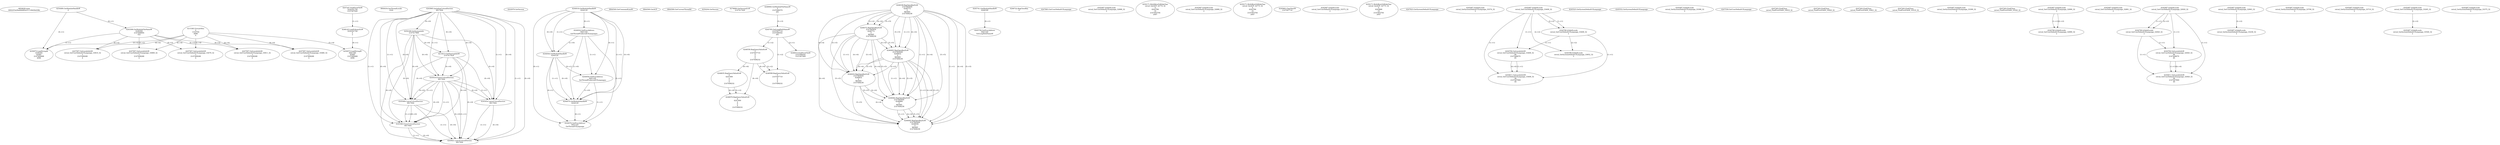 // Global SCDG with merge call
digraph {
	0 [label="6850628.main
0002253a5beb9d462a311149d3b439fc"]
	1 [label="4254480.GetModuleHandleW
0"]
	2 [label="6844434.SetThreadLocale
1024"]
	3 [label="4243965.InitializeCriticalSection
6917004"]
	4 [label="4243979.GetVersion
"]
	5 [label="4244018.GetModuleHandleW
4244120"]
	6 [label="4244024.GetProcAddress
9441320
GetThreadPreferredUILanguages"]
	5 -> 6 [label="(0-->1)"]
	7 [label="4244044.GetModuleHandleW
4244120"]
	5 -> 7 [label="(1-->1)"]
	5 -> 7 [label="(0-->0)"]
	6 -> 7 [label="(1-->0)"]
	8 [label="4244050.GetProcAddress
9441320
SetThreadPreferredUILanguages"]
	5 -> 8 [label="(0-->1)"]
	6 -> 8 [label="(1-->1)"]
	7 -> 8 [label="(0-->1)"]
	9 [label="4244070.GetModuleHandleW
4244120"]
	5 -> 9 [label="(1-->1)"]
	7 -> 9 [label="(1-->1)"]
	5 -> 9 [label="(0-->0)"]
	6 -> 9 [label="(1-->0)"]
	7 -> 9 [label="(0-->0)"]
	8 -> 9 [label="(1-->0)"]
	10 [label="4244076.GetProcAddress
9441320
GetThreadUILanguage"]
	5 -> 10 [label="(0-->1)"]
	6 -> 10 [label="(1-->1)"]
	7 -> 10 [label="(0-->1)"]
	8 -> 10 [label="(1-->1)"]
	9 -> 10 [label="(0-->1)"]
	11 [label="4250188.GetSystemInfo
2147417660"]
	3 -> 11 [label="(0-->0)"]
	12 [label="6844540.GetCommandLineW
"]
	13 [label="4214413.GetStartupInfoW
2147417624"]
	3 -> 13 [label="(0-->0)"]
	11 -> 13 [label="(0-->0)"]
	14 [label="6844560.GetACP
"]
	15 [label="6844580.GetCurrentThreadId
"]
	16 [label="4250204.GetVersion
"]
	17 [label="4276690.GetVersionExW
2147417420"]
	18 [label="4243306.GetModuleFileNameW
4194304
2147408904
522"]
	1 -> 18 [label="(0-->1)"]
	19 [label="4248064.GetModuleFileNameW
0
2147408370
261"]
	20 [label="4215383.VirtualAlloc
0
1310704
4096
4"]
	21 [label="4246338.RegOpenKeyExW
2147483649
4246772
0
983065
2147408236"]
	22 [label="4245741.GetModuleHandleW
4246160"]
	23 [label="4245758.GetProcAddress
9441320
GetLongPathNameW"]
	22 -> 23 [label="(0-->1)"]
	24 [label="4245785.GetLongPathNameW
2147407710
2147406542
261"]
	19 -> 24 [label="(3-->3)"]
	25 [label="4246556.RegQueryValueExW
0
2147407710
0
0
0
2147408232"]
	24 -> 25 [label="(1-->2)"]
	26 [label="4246599.RegQueryValueExW
0
2147407710
0
0
0
2147408232"]
	24 -> 26 [label="(1-->2)"]
	25 -> 26 [label="(2-->2)"]
	25 -> 26 [label="(6-->6)"]
	27 [label="4246722.RegCloseKey
0"]
	28 [label="4247883.GetUserDefaultUILanguage
"]
	29 [label="4245418.EnterCriticalSection
6917004"]
	3 -> 29 [label="(1-->1)"]
	3 -> 29 [label="(0-->0)"]
	11 -> 29 [label="(0-->0)"]
	13 -> 29 [label="(0-->0)"]
	30 [label="4245469.LeaveCriticalSection
6917004"]
	3 -> 30 [label="(1-->1)"]
	29 -> 30 [label="(1-->1)"]
	3 -> 30 [label="(0-->0)"]
	11 -> 30 [label="(0-->0)"]
	13 -> 30 [label="(0-->0)"]
	29 -> 30 [label="(0-->0)"]
	31 [label="4245487.IsValidLocale
retval_GetUserDefaultUILanguage_32888_32
2"]
	32 [label="4250171.MultiByteToWideChar
retval_GetACP_32774_32
0
4243784
10
2147403704
2047"]
	33 [label="4245487.IsValidLocale
retval_GetUserDefaultUILanguage_32889_32
2"]
	34 [label="4250171.MultiByteToWideChar
retval_GetACP_32773_32
0
4243784
10
2147403704
2047"]
	35 [label="4246372.RegOpenKeyExW
2147483650
4246772
0
983065
2147408236"]
	21 -> 35 [label="(2-->2)"]
	21 -> 35 [label="(4-->4)"]
	21 -> 35 [label="(5-->5)"]
	36 [label="4245683.CharNextW
2147407716"]
	37 [label="4246014.FindFirstFileW
2147406542
2147407064"]
	24 -> 37 [label="(2-->1)"]
	38 [label="4246635.RegQueryValueExW
0
4247000
0
0
0
2147408232"]
	25 -> 38 [label="(6-->6)"]
	39 [label="4245487.IsValidLocale
retval_GetUserDefaultUILanguage_33373_32
2"]
	40 [label="4250171.MultiByteToWideChar
retval_GetACP_32773_32
0
4243868
10
2147403704
2047"]
	41 [label="4245454.LeaveCriticalSection
6917004"]
	3 -> 41 [label="(1-->1)"]
	29 -> 41 [label="(1-->1)"]
	3 -> 41 [label="(0-->0)"]
	11 -> 41 [label="(0-->0)"]
	13 -> 41 [label="(0-->0)"]
	29 -> 41 [label="(0-->0)"]
	42 [label="4247923.GetSystemDefaultUILanguage
"]
	43 [label="4245487.IsValidLocale
retval_GetSystemDefaultUILanguage_33374_32
2"]
	44 [label="4245487.IsValidLocale
retval_GetUserDefaultUILanguage_33408_32
2"]
	45 [label="4244766.IsValidLocale
retval_GetUserDefaultUILanguage_33408_32
2"]
	44 -> 45 [label="(1-->1)"]
	44 -> 45 [label="(2-->2)"]
	46 [label="4244794.GetLocaleInfoW
retval_GetUserDefaultUILanguage_33408_32
89
2147408070
85"]
	44 -> 46 [label="(1-->1)"]
	45 -> 46 [label="(1-->1)"]
	47 [label="4244811.GetLocaleInfoW
retval_GetUserDefaultUILanguage_33408_32
90
2147407900
85"]
	44 -> 47 [label="(1-->1)"]
	45 -> 47 [label="(1-->1)"]
	46 -> 47 [label="(1-->1)"]
	46 -> 47 [label="(4-->4)"]
	48 [label="4245525.GetSystemDefaultUILanguage
"]
	49 [label="4245552.GetSystemDefaultUILanguage
"]
	50 [label="4244766.IsValidLocale
retval_GetSystemDefaultUILanguage_33852_32
2"]
	44 -> 50 [label="(2-->2)"]
	45 -> 50 [label="(2-->2)"]
	51 [label="4245580.EnterCriticalSection
6917004"]
	3 -> 51 [label="(1-->1)"]
	29 -> 51 [label="(1-->1)"]
	30 -> 51 [label="(1-->1)"]
	3 -> 51 [label="(0-->0)"]
	11 -> 51 [label="(0-->0)"]
	13 -> 51 [label="(0-->0)"]
	29 -> 51 [label="(0-->0)"]
	30 -> 51 [label="(0-->0)"]
	52 [label="4245487.IsValidLocale
retval_GetSystemDefaultUILanguage_33398_32
2"]
	53 [label="4245621.LeaveCriticalSection
6917004"]
	3 -> 53 [label="(1-->1)"]
	29 -> 53 [label="(1-->1)"]
	30 -> 53 [label="(1-->1)"]
	41 -> 53 [label="(1-->1)"]
	51 -> 53 [label="(1-->1)"]
	3 -> 53 [label="(0-->0)"]
	11 -> 53 [label="(0-->0)"]
	13 -> 53 [label="(0-->0)"]
	29 -> 53 [label="(0-->0)"]
	30 -> 53 [label="(0-->0)"]
	41 -> 53 [label="(0-->0)"]
	51 -> 53 [label="(0-->0)"]
	54 [label="4247558.GetUserDefaultUILanguage
"]
	55 [label="4247567.GetLocaleInfoW
retval_GetUserDefaultUILanguage_33479_32
3
2147408268
4"]
	18 -> 55 [label="(0-->2)"]
	20 -> 55 [label="(4-->4)"]
	56 [label="4247247.FindFirstFileW
3224341740
2147407640"]
	57 [label="4250073.LoadStringW
4194304
65485
2147409468
4096"]
	1 -> 57 [label="(0-->1)"]
	18 -> 57 [label="(1-->1)"]
	20 -> 57 [label="(3-->4)"]
	58 [label="4246676.RegQueryValueExW
0
4247000
0
0
0
2147408232"]
	38 -> 58 [label="(2-->2)"]
	25 -> 58 [label="(6-->6)"]
	38 -> 58 [label="(6-->6)"]
	59 [label="4247567.GetLocaleInfoW
retval_GetUserDefaultUILanguage_33809_32
3
2147408268
4"]
	18 -> 59 [label="(0-->2)"]
	20 -> 59 [label="(4-->4)"]
	60 [label="4247263.FindClose
retval_FindFirstFileW_33819_32"]
	61 [label="4248145.LoadLibraryExW
3224341740
0
2"]
	56 -> 61 [label="(1-->1)"]
	62 [label="4250073.LoadStringW
9441340
65485
2147409468
4096"]
	61 -> 62 [label="(0-->1)"]
	20 -> 62 [label="(3-->4)"]
	63 [label="4247567.GetLocaleInfoW
retval_GetUserDefaultUILanguage_33810_32
3
2147408268
4"]
	18 -> 63 [label="(0-->2)"]
	20 -> 63 [label="(4-->4)"]
	64 [label="4247263.FindClose
retval_FindFirstFileW_33820_32"]
	65 [label="4247567.GetLocaleInfoW
retval_GetUserDefaultUILanguage_33811_32
3
2147408268
4"]
	18 -> 65 [label="(0-->2)"]
	20 -> 65 [label="(4-->4)"]
	66 [label="4247263.FindClose
retval_FindFirstFileW_33821_32"]
	67 [label="4247263.FindClose
retval_FindFirstFileW_33519_32"]
	68 [label="4246402.RegOpenKeyExW
2147483649
4246832
0
983065
2147408236"]
	21 -> 68 [label="(1-->1)"]
	21 -> 68 [label="(4-->4)"]
	35 -> 68 [label="(4-->4)"]
	21 -> 68 [label="(5-->5)"]
	35 -> 68 [label="(5-->5)"]
	69 [label="4246432.RegOpenKeyExW
2147483650
4246832
0
983065
2147408236"]
	35 -> 69 [label="(1-->1)"]
	68 -> 69 [label="(2-->2)"]
	21 -> 69 [label="(4-->4)"]
	35 -> 69 [label="(4-->4)"]
	68 -> 69 [label="(4-->4)"]
	21 -> 69 [label="(5-->5)"]
	35 -> 69 [label="(5-->5)"]
	68 -> 69 [label="(5-->5)"]
	70 [label="4246462.RegOpenKeyExW
2147483649
4246884
0
983065
2147408236"]
	21 -> 70 [label="(1-->1)"]
	68 -> 70 [label="(1-->1)"]
	21 -> 70 [label="(4-->4)"]
	35 -> 70 [label="(4-->4)"]
	68 -> 70 [label="(4-->4)"]
	69 -> 70 [label="(4-->4)"]
	21 -> 70 [label="(5-->5)"]
	35 -> 70 [label="(5-->5)"]
	68 -> 70 [label="(5-->5)"]
	69 -> 70 [label="(5-->5)"]
	71 [label="4246492.RegOpenKeyExW
2147483649
4246936
0
983065
2147408236"]
	21 -> 71 [label="(1-->1)"]
	68 -> 71 [label="(1-->1)"]
	70 -> 71 [label="(1-->1)"]
	21 -> 71 [label="(4-->4)"]
	35 -> 71 [label="(4-->4)"]
	68 -> 71 [label="(4-->4)"]
	69 -> 71 [label="(4-->4)"]
	70 -> 71 [label="(4-->4)"]
	21 -> 71 [label="(5-->5)"]
	35 -> 71 [label="(5-->5)"]
	68 -> 71 [label="(5-->5)"]
	69 -> 71 [label="(5-->5)"]
	70 -> 71 [label="(5-->5)"]
	72 [label="4245487.IsValidLocale
retval_GetSystemDefaultUILanguage_33399_32
2"]
	73 [label="4247567.GetLocaleInfoW
retval_GetUserDefaultUILanguage_33480_32
3
2147408268
4"]
	18 -> 73 [label="(0-->2)"]
	20 -> 73 [label="(4-->4)"]
	74 [label="4247263.FindClose
retval_FindFirstFileW_33520_32"]
	75 [label="4245487.IsValidLocale
retval_GetUserDefaultUILanguage_32890_32
2"]
	76 [label="4245487.IsValidLocale
retval_GetUserDefaultUILanguage_32891_32
2"]
	77 [label="4245487.IsValidLocale
retval_GetUserDefaultUILanguage_32920_32
2"]
	78 [label="4244766.IsValidLocale
retval_GetUserDefaultUILanguage_32920_32
2"]
	77 -> 78 [label="(1-->1)"]
	77 -> 78 [label="(2-->2)"]
	79 [label="4244794.GetLocaleInfoW
retval_GetUserDefaultUILanguage_32920_32
89
2147408070
85"]
	77 -> 79 [label="(1-->1)"]
	78 -> 79 [label="(1-->1)"]
	80 [label="4244811.GetLocaleInfoW
retval_GetUserDefaultUILanguage_32920_32
90
2147407900
85"]
	77 -> 80 [label="(1-->1)"]
	78 -> 80 [label="(1-->1)"]
	79 -> 80 [label="(1-->1)"]
	79 -> 80 [label="(4-->4)"]
	81 [label="4245487.IsValidLocale
retval_GetUserDefaultUILanguage_32963_32
2"]
	82 [label="4245487.IsValidLocale
retval_GetSystemDefaultUILanguage_33236_32
2"]
	81 -> 82 [label="(2-->2)"]
	83 [label="4244766.IsValidLocale
retval_GetUserDefaultUILanguage_32890_32
2"]
	75 -> 83 [label="(1-->1)"]
	75 -> 83 [label="(2-->2)"]
	84 [label="4245487.IsValidLocale
retval_GetSystemDefaultUILanguage_33709_32
2"]
	85 [label="4245487.IsValidLocale
retval_GetSystemDefaultUILanguage_33710_32
2"]
	86 [label="4245487.IsValidLocale
retval_GetUserDefaultUILanguage_33265_32
2"]
	87 [label="4245487.IsValidLocale
retval_GetSystemDefaultUILanguage_33540_32
2"]
	86 -> 87 [label="(2-->2)"]
	88 [label="4245487.IsValidLocale
retval_GetSystemDefaultUILanguage_33375_32
2"]
}
